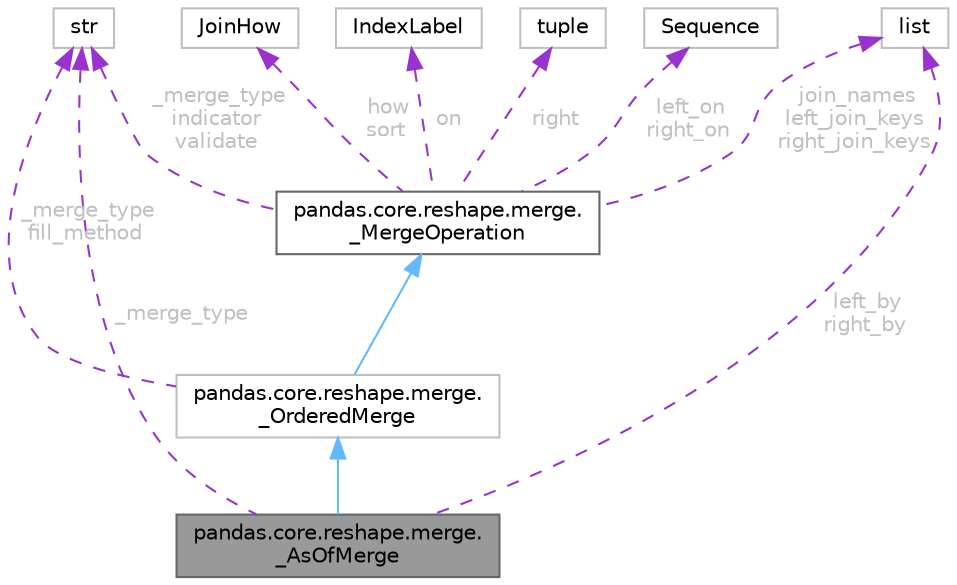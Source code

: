digraph "pandas.core.reshape.merge._AsOfMerge"
{
 // LATEX_PDF_SIZE
  bgcolor="transparent";
  edge [fontname=Helvetica,fontsize=10,labelfontname=Helvetica,labelfontsize=10];
  node [fontname=Helvetica,fontsize=10,shape=box,height=0.2,width=0.4];
  Node1 [id="Node000001",label="pandas.core.reshape.merge.\l_AsOfMerge",height=0.2,width=0.4,color="gray40", fillcolor="grey60", style="filled", fontcolor="black",tooltip=" "];
  Node2 -> Node1 [id="edge12_Node000001_Node000002",dir="back",color="steelblue1",style="solid",tooltip=" "];
  Node2 [id="Node000002",label="pandas.core.reshape.merge.\l_OrderedMerge",height=0.2,width=0.4,color="grey75", fillcolor="white", style="filled",URL="$de/d30/classpandas_1_1core_1_1reshape_1_1merge_1_1__OrderedMerge.html",tooltip=" "];
  Node3 -> Node2 [id="edge13_Node000002_Node000003",dir="back",color="steelblue1",style="solid",tooltip=" "];
  Node3 [id="Node000003",label="pandas.core.reshape.merge.\l_MergeOperation",height=0.2,width=0.4,color="gray40", fillcolor="white", style="filled",URL="$df/d4c/classpandas_1_1core_1_1reshape_1_1merge_1_1__MergeOperation.html",tooltip=" "];
  Node4 -> Node3 [id="edge14_Node000003_Node000004",dir="back",color="darkorchid3",style="dashed",tooltip=" ",label=" _merge_type\nindicator\nvalidate",fontcolor="grey" ];
  Node4 [id="Node000004",label="str",height=0.2,width=0.4,color="grey75", fillcolor="white", style="filled",tooltip=" "];
  Node5 -> Node3 [id="edge15_Node000003_Node000005",dir="back",color="darkorchid3",style="dashed",tooltip=" ",label=" how\nsort",fontcolor="grey" ];
  Node5 [id="Node000005",label="JoinHow",height=0.2,width=0.4,color="grey75", fillcolor="white", style="filled",tooltip=" "];
  Node6 -> Node3 [id="edge16_Node000003_Node000006",dir="back",color="darkorchid3",style="dashed",tooltip=" ",label=" on",fontcolor="grey" ];
  Node6 [id="Node000006",label="IndexLabel",height=0.2,width=0.4,color="grey75", fillcolor="white", style="filled",tooltip=" "];
  Node7 -> Node3 [id="edge17_Node000003_Node000007",dir="back",color="darkorchid3",style="dashed",tooltip=" ",label=" left_on\nright_on",fontcolor="grey" ];
  Node7 [id="Node000007",label="Sequence",height=0.2,width=0.4,color="grey75", fillcolor="white", style="filled",tooltip=" "];
  Node8 -> Node3 [id="edge18_Node000003_Node000008",dir="back",color="darkorchid3",style="dashed",tooltip=" ",label=" join_names\nleft_join_keys\nright_join_keys",fontcolor="grey" ];
  Node8 [id="Node000008",label="list",height=0.2,width=0.4,color="grey75", fillcolor="white", style="filled",tooltip=" "];
  Node9 -> Node3 [id="edge19_Node000003_Node000009",dir="back",color="darkorchid3",style="dashed",tooltip=" ",label=" right",fontcolor="grey" ];
  Node9 [id="Node000009",label="tuple",height=0.2,width=0.4,color="grey75", fillcolor="white", style="filled",tooltip=" "];
  Node4 -> Node2 [id="edge20_Node000002_Node000004",dir="back",color="darkorchid3",style="dashed",tooltip=" ",label=" _merge_type\nfill_method",fontcolor="grey" ];
  Node4 -> Node1 [id="edge21_Node000001_Node000004",dir="back",color="darkorchid3",style="dashed",tooltip=" ",label=" _merge_type",fontcolor="grey" ];
  Node8 -> Node1 [id="edge22_Node000001_Node000008",dir="back",color="darkorchid3",style="dashed",tooltip=" ",label=" left_by\nright_by",fontcolor="grey" ];
}
